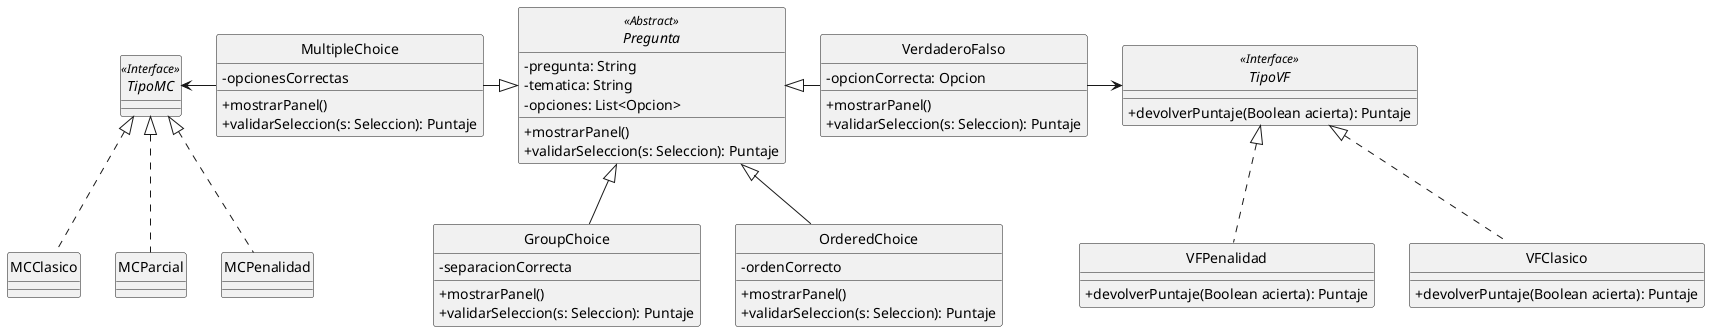 @startuml Preguntas

skinparam monochrome true
hide circle
skinparam classAttributeIconSize 0

abstract Pregunta <<Abstract>> {
    - pregunta: String
    - tematica: String
    - opciones: List<Opcion>
    + mostrarPanel()
    + validarSeleccion(s: Seleccion): Puntaje
}

class VerdaderoFalso {
    - opcionCorrecta: Opcion
    + mostrarPanel()
    + validarSeleccion(s: Seleccion): Puntaje

}

class MultipleChoice {
    - opcionesCorrectas
    + mostrarPanel()
    + validarSeleccion(s: Seleccion): Puntaje

}

class OrderedChoice {
    - ordenCorrecto
    + mostrarPanel()
    + validarSeleccion(s: Seleccion): Puntaje

}

class GroupChoice {
    - separacionCorrecta
    + mostrarPanel()
    + validarSeleccion(s: Seleccion): Puntaje

}

Pregunta <|- VerdaderoFalso
Pregunta <|-left- MultipleChoice
Pregunta <|-- OrderedChoice
Pregunta <|-- GroupChoice

interface TipoVF <<Interface>> {
    + devolverPuntaje(Boolean acierta): Puntaje
}
class VFClasico {
    + devolverPuntaje(Boolean acierta): Puntaje
}
class VFPenalidad {
    + devolverPuntaje(Boolean acierta): Puntaje
}

VerdaderoFalso -> TipoVF
TipoVF <|.. VFClasico
TipoVF <|.. VFPenalidad

interface TipoMC <<Interface>> {
}
class MCClasico {
}
class MCParcial {
}
class MCPenalidad {
}
TipoMC <- MultipleChoice
TipoMC <|.. MCClasico
TipoMC <|.. MCParcial
TipoMC <|.. MCPenalidad
@enduml